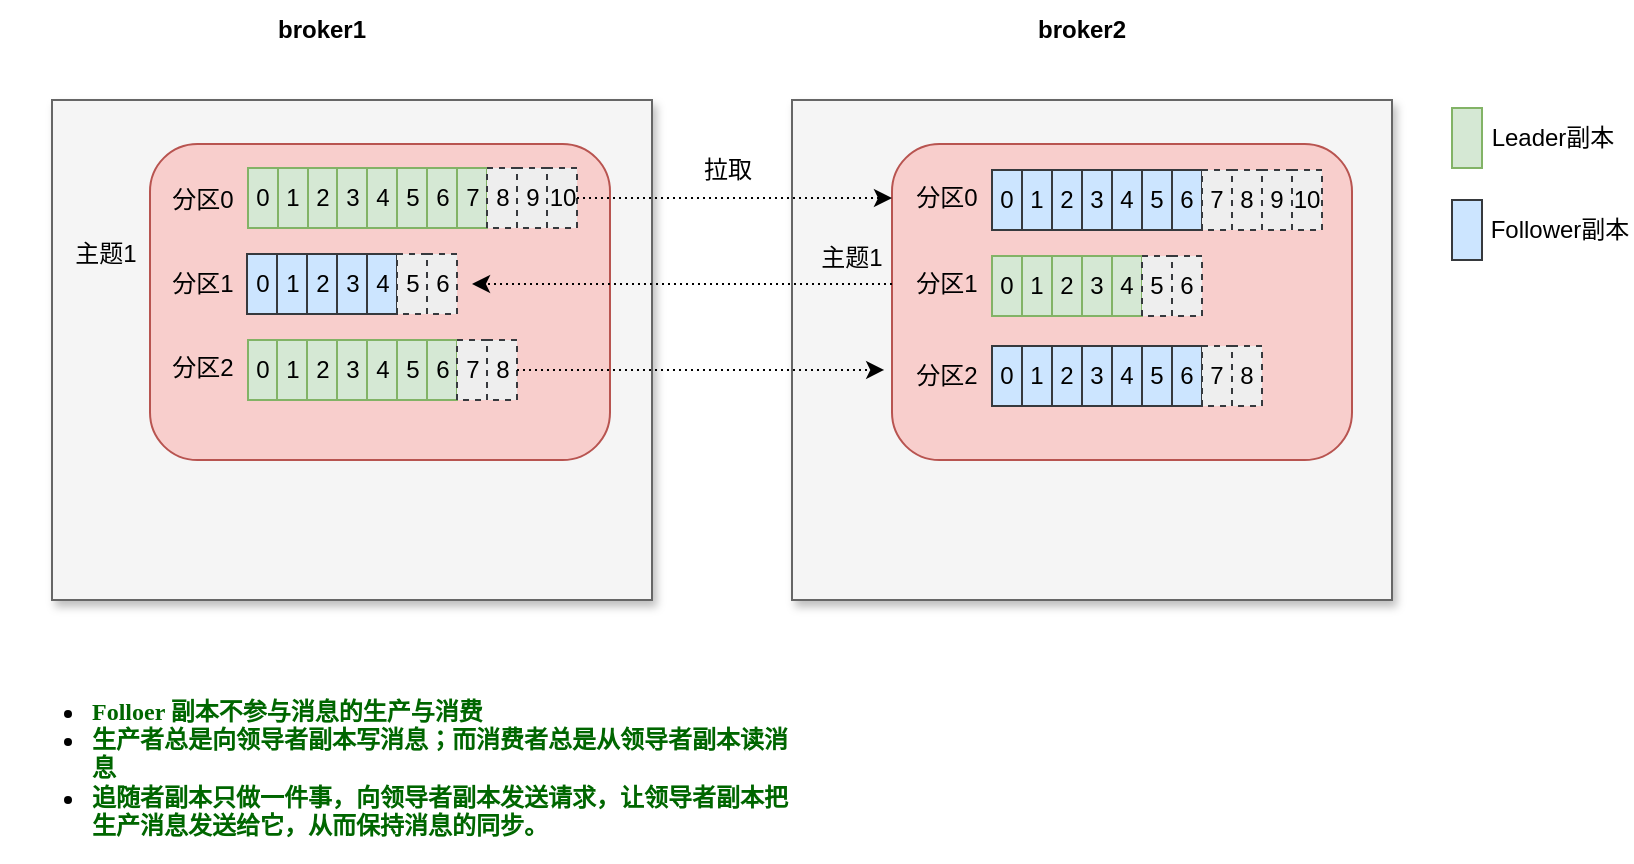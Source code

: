 <mxfile version="16.1.2" type="device"><diagram id="zLa2Nlnh-rKPWz6sShoF" name="第 1 页"><mxGraphModel dx="889" dy="680" grid="1" gridSize="10" guides="1" tooltips="1" connect="1" arrows="1" fold="1" page="1" pageScale="1" pageWidth="1169" pageHeight="1654" math="0" shadow="0"><root><mxCell id="0"/><mxCell id="1" parent="0"/><mxCell id="Eoe_EBqKOt_GsTt1qo3s-5" value="" style="rounded=0;whiteSpace=wrap;html=1;fillColor=#f5f5f5;strokeColor=#666666;shadow=1;sketch=0;glass=0;fontColor=#333333;" vertex="1" parent="1"><mxGeometry x="130" y="140" width="300" height="250" as="geometry"/></mxCell><mxCell id="Eoe_EBqKOt_GsTt1qo3s-1" value="" style="rounded=1;whiteSpace=wrap;html=1;fillColor=#f8cecc;strokeColor=#b85450;" vertex="1" parent="1"><mxGeometry x="179" y="162" width="230" height="158" as="geometry"/></mxCell><mxCell id="Eoe_EBqKOt_GsTt1qo3s-3" value="broker1" style="text;html=1;strokeColor=none;fillColor=none;align=center;verticalAlign=middle;whiteSpace=wrap;rounded=0;fontStyle=1" vertex="1" parent="1"><mxGeometry x="235" y="90" width="60" height="30" as="geometry"/></mxCell><mxCell id="Eoe_EBqKOt_GsTt1qo3s-4" value="broker2" style="text;html=1;strokeColor=none;fillColor=none;align=center;verticalAlign=middle;whiteSpace=wrap;rounded=0;fontStyle=1" vertex="1" parent="1"><mxGeometry x="615" y="90" width="60" height="30" as="geometry"/></mxCell><mxCell id="Eoe_EBqKOt_GsTt1qo3s-7" value="主题1" style="text;html=1;strokeColor=none;fillColor=none;align=center;verticalAlign=middle;whiteSpace=wrap;rounded=0;" vertex="1" parent="1"><mxGeometry x="127" y="202" width="60" height="30" as="geometry"/></mxCell><mxCell id="Eoe_EBqKOt_GsTt1qo3s-9" value="0" style="rounded=0;whiteSpace=wrap;html=1;shadow=0;glass=0;sketch=0;fillColor=#d5e8d4;strokeColor=#82b366;gradientColor=none;" vertex="1" parent="1"><mxGeometry x="228" y="174" width="15" height="30" as="geometry"/></mxCell><mxCell id="Eoe_EBqKOt_GsTt1qo3s-20" value="1" style="rounded=0;whiteSpace=wrap;html=1;shadow=0;glass=0;sketch=0;fillColor=#d5e8d4;strokeColor=#82b366;gradientColor=none;" vertex="1" parent="1"><mxGeometry x="243" y="174" width="15" height="30" as="geometry"/></mxCell><mxCell id="Eoe_EBqKOt_GsTt1qo3s-21" value="2" style="rounded=0;whiteSpace=wrap;html=1;shadow=0;glass=0;sketch=0;fillColor=#d5e8d4;strokeColor=#82b366;gradientColor=none;" vertex="1" parent="1"><mxGeometry x="258" y="174" width="15" height="30" as="geometry"/></mxCell><mxCell id="Eoe_EBqKOt_GsTt1qo3s-22" value="3" style="rounded=0;whiteSpace=wrap;html=1;shadow=0;glass=0;sketch=0;fillColor=#d5e8d4;strokeColor=#82b366;gradientColor=none;" vertex="1" parent="1"><mxGeometry x="272.5" y="174" width="15" height="30" as="geometry"/></mxCell><mxCell id="Eoe_EBqKOt_GsTt1qo3s-23" value="4" style="rounded=0;whiteSpace=wrap;html=1;shadow=0;glass=0;sketch=0;fillColor=#d5e8d4;strokeColor=#82b366;gradientColor=none;" vertex="1" parent="1"><mxGeometry x="287.5" y="174" width="15" height="30" as="geometry"/></mxCell><mxCell id="Eoe_EBqKOt_GsTt1qo3s-24" value="5" style="rounded=0;whiteSpace=wrap;html=1;shadow=0;glass=0;sketch=0;fillColor=#d5e8d4;strokeColor=#82b366;gradientColor=none;" vertex="1" parent="1"><mxGeometry x="302.5" y="174" width="15" height="30" as="geometry"/></mxCell><mxCell id="Eoe_EBqKOt_GsTt1qo3s-25" value="6" style="rounded=0;whiteSpace=wrap;html=1;shadow=0;glass=0;sketch=0;fillColor=#d5e8d4;strokeColor=#82b366;gradientColor=none;" vertex="1" parent="1"><mxGeometry x="317.5" y="174" width="15" height="30" as="geometry"/></mxCell><mxCell id="Eoe_EBqKOt_GsTt1qo3s-26" value="7" style="rounded=0;whiteSpace=wrap;html=1;shadow=0;glass=0;sketch=0;fillColor=#d5e8d4;strokeColor=#82b366;gradientColor=none;" vertex="1" parent="1"><mxGeometry x="332.5" y="174" width="15" height="30" as="geometry"/></mxCell><mxCell id="Eoe_EBqKOt_GsTt1qo3s-27" value="8" style="rounded=0;whiteSpace=wrap;html=1;shadow=0;glass=0;sketch=0;dashed=1;fillColor=#eeeeee;strokeColor=#36393d;" vertex="1" parent="1"><mxGeometry x="347.5" y="174" width="15" height="30" as="geometry"/></mxCell><mxCell id="Eoe_EBqKOt_GsTt1qo3s-28" value="9" style="rounded=0;whiteSpace=wrap;html=1;shadow=0;glass=0;sketch=0;dashed=1;fillColor=#eeeeee;strokeColor=#36393d;" vertex="1" parent="1"><mxGeometry x="362.5" y="174" width="15" height="30" as="geometry"/></mxCell><mxCell id="Eoe_EBqKOt_GsTt1qo3s-29" value="10" style="rounded=0;whiteSpace=wrap;html=1;shadow=0;glass=0;sketch=0;dashed=1;fillColor=#eeeeee;strokeColor=#36393d;" vertex="1" parent="1"><mxGeometry x="377.5" y="174" width="15" height="30" as="geometry"/></mxCell><mxCell id="Eoe_EBqKOt_GsTt1qo3s-30" value="分区0" style="text;html=1;strokeColor=none;fillColor=none;align=center;verticalAlign=middle;whiteSpace=wrap;rounded=0;" vertex="1" parent="1"><mxGeometry x="182.5" y="178" width="45" height="24" as="geometry"/></mxCell><mxCell id="Eoe_EBqKOt_GsTt1qo3s-32" value="分区1" style="text;html=1;strokeColor=none;fillColor=none;align=center;verticalAlign=middle;whiteSpace=wrap;rounded=0;" vertex="1" parent="1"><mxGeometry x="182.5" y="220" width="45" height="24" as="geometry"/></mxCell><mxCell id="Eoe_EBqKOt_GsTt1qo3s-33" value="0" style="rounded=0;whiteSpace=wrap;html=1;shadow=0;glass=0;sketch=0;fillColor=#cce5ff;strokeColor=#36393d;" vertex="1" parent="1"><mxGeometry x="227.5" y="217" width="15" height="30" as="geometry"/></mxCell><mxCell id="Eoe_EBqKOt_GsTt1qo3s-34" value="1" style="rounded=0;whiteSpace=wrap;html=1;shadow=0;glass=0;sketch=0;fillColor=#cce5ff;strokeColor=#36393d;" vertex="1" parent="1"><mxGeometry x="242.5" y="217" width="15" height="30" as="geometry"/></mxCell><mxCell id="Eoe_EBqKOt_GsTt1qo3s-35" value="2" style="rounded=0;whiteSpace=wrap;html=1;shadow=0;glass=0;sketch=0;fillColor=#cce5ff;strokeColor=#36393d;" vertex="1" parent="1"><mxGeometry x="257.5" y="217" width="15" height="30" as="geometry"/></mxCell><mxCell id="Eoe_EBqKOt_GsTt1qo3s-36" value="3" style="rounded=0;whiteSpace=wrap;html=1;shadow=0;glass=0;sketch=0;fillColor=#cce5ff;strokeColor=#36393d;" vertex="1" parent="1"><mxGeometry x="272.5" y="217" width="15" height="30" as="geometry"/></mxCell><mxCell id="Eoe_EBqKOt_GsTt1qo3s-37" value="4" style="rounded=0;whiteSpace=wrap;html=1;shadow=0;glass=0;sketch=0;fillColor=#cce5ff;strokeColor=#36393d;" vertex="1" parent="1"><mxGeometry x="287.5" y="217" width="15" height="30" as="geometry"/></mxCell><mxCell id="Eoe_EBqKOt_GsTt1qo3s-38" value="5" style="rounded=0;whiteSpace=wrap;html=1;shadow=0;glass=0;sketch=0;dashed=1;fillColor=#eeeeee;strokeColor=#36393d;" vertex="1" parent="1"><mxGeometry x="302.5" y="217" width="15" height="30" as="geometry"/></mxCell><mxCell id="Eoe_EBqKOt_GsTt1qo3s-39" value="6" style="rounded=0;whiteSpace=wrap;html=1;shadow=0;glass=0;sketch=0;dashed=1;fillColor=#eeeeee;strokeColor=#36393d;" vertex="1" parent="1"><mxGeometry x="317.5" y="217" width="15" height="30" as="geometry"/></mxCell><mxCell id="Eoe_EBqKOt_GsTt1qo3s-43" value="分区2" style="text;html=1;strokeColor=none;fillColor=none;align=center;verticalAlign=middle;whiteSpace=wrap;rounded=0;" vertex="1" parent="1"><mxGeometry x="182.5" y="262" width="45" height="24" as="geometry"/></mxCell><mxCell id="Eoe_EBqKOt_GsTt1qo3s-44" value="0" style="rounded=0;whiteSpace=wrap;html=1;shadow=0;glass=0;sketch=0;fillColor=#d5e8d4;strokeColor=#82b366;gradientColor=none;" vertex="1" parent="1"><mxGeometry x="228" y="260" width="15" height="30" as="geometry"/></mxCell><mxCell id="Eoe_EBqKOt_GsTt1qo3s-45" value="1" style="rounded=0;whiteSpace=wrap;html=1;shadow=0;glass=0;sketch=0;fillColor=#d5e8d4;strokeColor=#82b366;gradientColor=none;" vertex="1" parent="1"><mxGeometry x="242.5" y="260" width="15" height="30" as="geometry"/></mxCell><mxCell id="Eoe_EBqKOt_GsTt1qo3s-46" value="2" style="rounded=0;whiteSpace=wrap;html=1;shadow=0;glass=0;sketch=0;fillColor=#d5e8d4;strokeColor=#82b366;gradientColor=none;" vertex="1" parent="1"><mxGeometry x="257.5" y="260" width="15" height="30" as="geometry"/></mxCell><mxCell id="Eoe_EBqKOt_GsTt1qo3s-47" value="3" style="rounded=0;whiteSpace=wrap;html=1;shadow=0;glass=0;sketch=0;fillColor=#d5e8d4;strokeColor=#82b366;gradientColor=none;" vertex="1" parent="1"><mxGeometry x="272.5" y="260" width="15" height="30" as="geometry"/></mxCell><mxCell id="Eoe_EBqKOt_GsTt1qo3s-48" value="4" style="rounded=0;whiteSpace=wrap;html=1;shadow=0;glass=0;sketch=0;fillColor=#d5e8d4;strokeColor=#82b366;gradientColor=none;" vertex="1" parent="1"><mxGeometry x="287.5" y="260" width="15" height="30" as="geometry"/></mxCell><mxCell id="Eoe_EBqKOt_GsTt1qo3s-49" value="5" style="rounded=0;whiteSpace=wrap;html=1;shadow=0;glass=0;sketch=0;fillColor=#d5e8d4;strokeColor=#82b366;gradientColor=none;" vertex="1" parent="1"><mxGeometry x="302.5" y="260" width="15" height="30" as="geometry"/></mxCell><mxCell id="Eoe_EBqKOt_GsTt1qo3s-50" value="6" style="rounded=0;whiteSpace=wrap;html=1;shadow=0;glass=0;sketch=0;fillColor=#d5e8d4;strokeColor=#82b366;gradientColor=none;" vertex="1" parent="1"><mxGeometry x="317.5" y="260" width="15" height="30" as="geometry"/></mxCell><mxCell id="Eoe_EBqKOt_GsTt1qo3s-51" value="7" style="rounded=0;whiteSpace=wrap;html=1;shadow=0;glass=0;sketch=0;dashed=1;fillColor=#eeeeee;strokeColor=#36393d;" vertex="1" parent="1"><mxGeometry x="332.5" y="260" width="15" height="30" as="geometry"/></mxCell><mxCell id="Eoe_EBqKOt_GsTt1qo3s-52" value="8" style="rounded=0;whiteSpace=wrap;html=1;shadow=0;glass=0;sketch=0;dashed=1;fillColor=#eeeeee;strokeColor=#36393d;" vertex="1" parent="1"><mxGeometry x="347.5" y="260" width="15" height="30" as="geometry"/></mxCell><mxCell id="Eoe_EBqKOt_GsTt1qo3s-53" value="" style="rounded=0;whiteSpace=wrap;html=1;fillColor=#f5f5f5;strokeColor=#666666;shadow=1;sketch=0;glass=0;fontColor=#333333;" vertex="1" parent="1"><mxGeometry x="500" y="140" width="300" height="250" as="geometry"/></mxCell><mxCell id="Eoe_EBqKOt_GsTt1qo3s-54" value="" style="rounded=1;whiteSpace=wrap;html=1;fillColor=#f8cecc;strokeColor=#b85450;" vertex="1" parent="1"><mxGeometry x="550" y="162" width="230" height="158" as="geometry"/></mxCell><mxCell id="Eoe_EBqKOt_GsTt1qo3s-55" value="主题1" style="text;html=1;strokeColor=none;fillColor=none;align=center;verticalAlign=middle;whiteSpace=wrap;rounded=0;" vertex="1" parent="1"><mxGeometry x="500" y="204" width="60" height="30" as="geometry"/></mxCell><mxCell id="Eoe_EBqKOt_GsTt1qo3s-57" value="" style="rounded=0;whiteSpace=wrap;html=1;shadow=0;glass=0;sketch=0;fillColor=#d5e8d4;strokeColor=#82b366;gradientColor=none;" vertex="1" parent="1"><mxGeometry x="830" y="144" width="15" height="30" as="geometry"/></mxCell><mxCell id="Eoe_EBqKOt_GsTt1qo3s-58" value="Leader副本" style="text;html=1;strokeColor=none;fillColor=none;align=center;verticalAlign=middle;whiteSpace=wrap;rounded=0;" vertex="1" parent="1"><mxGeometry x="848" y="144" width="65" height="30" as="geometry"/></mxCell><mxCell id="Eoe_EBqKOt_GsTt1qo3s-59" value="" style="rounded=0;whiteSpace=wrap;html=1;shadow=0;glass=0;sketch=0;fillColor=#cce5ff;strokeColor=#36393d;" vertex="1" parent="1"><mxGeometry x="830" y="190" width="15" height="30" as="geometry"/></mxCell><mxCell id="Eoe_EBqKOt_GsTt1qo3s-62" value="Follower副本" style="text;html=1;strokeColor=none;fillColor=none;align=center;verticalAlign=middle;whiteSpace=wrap;rounded=0;" vertex="1" parent="1"><mxGeometry x="848" y="190" width="72" height="30" as="geometry"/></mxCell><mxCell id="Eoe_EBqKOt_GsTt1qo3s-63" value="0" style="rounded=0;whiteSpace=wrap;html=1;shadow=0;glass=0;sketch=0;fillColor=#cce5ff;strokeColor=#36393d;" vertex="1" parent="1"><mxGeometry x="600" y="175" width="15" height="30" as="geometry"/></mxCell><mxCell id="Eoe_EBqKOt_GsTt1qo3s-64" value="1" style="rounded=0;whiteSpace=wrap;html=1;shadow=0;glass=0;sketch=0;fillColor=#cce5ff;strokeColor=#36393d;" vertex="1" parent="1"><mxGeometry x="615" y="175" width="15" height="30" as="geometry"/></mxCell><mxCell id="Eoe_EBqKOt_GsTt1qo3s-65" value="2" style="rounded=0;whiteSpace=wrap;html=1;shadow=0;glass=0;sketch=0;fillColor=#cce5ff;strokeColor=#36393d;" vertex="1" parent="1"><mxGeometry x="630" y="175" width="15" height="30" as="geometry"/></mxCell><mxCell id="Eoe_EBqKOt_GsTt1qo3s-66" value="3" style="rounded=0;whiteSpace=wrap;html=1;shadow=0;glass=0;sketch=0;fillColor=#cce5ff;strokeColor=#36393d;" vertex="1" parent="1"><mxGeometry x="645" y="175" width="15" height="30" as="geometry"/></mxCell><mxCell id="Eoe_EBqKOt_GsTt1qo3s-67" value="4" style="rounded=0;whiteSpace=wrap;html=1;shadow=0;glass=0;sketch=0;fillColor=#cce5ff;strokeColor=#36393d;" vertex="1" parent="1"><mxGeometry x="660" y="175" width="15" height="30" as="geometry"/></mxCell><mxCell id="Eoe_EBqKOt_GsTt1qo3s-68" value="5" style="rounded=0;whiteSpace=wrap;html=1;shadow=0;glass=0;sketch=0;fillColor=#cce5ff;strokeColor=#36393d;" vertex="1" parent="1"><mxGeometry x="675" y="175" width="15" height="30" as="geometry"/></mxCell><mxCell id="Eoe_EBqKOt_GsTt1qo3s-69" value="6" style="rounded=0;whiteSpace=wrap;html=1;shadow=0;glass=0;sketch=0;fillColor=#cce5ff;strokeColor=#36393d;" vertex="1" parent="1"><mxGeometry x="690" y="175" width="15" height="30" as="geometry"/></mxCell><mxCell id="Eoe_EBqKOt_GsTt1qo3s-70" value="7" style="rounded=0;whiteSpace=wrap;html=1;shadow=0;glass=0;sketch=0;fillColor=#eeeeee;strokeColor=#36393d;dashed=1;" vertex="1" parent="1"><mxGeometry x="705" y="175" width="15" height="30" as="geometry"/></mxCell><mxCell id="Eoe_EBqKOt_GsTt1qo3s-71" value="8" style="rounded=0;whiteSpace=wrap;html=1;shadow=0;glass=0;sketch=0;fillColor=#eeeeee;strokeColor=#36393d;dashed=1;" vertex="1" parent="1"><mxGeometry x="720" y="175" width="15" height="30" as="geometry"/></mxCell><mxCell id="Eoe_EBqKOt_GsTt1qo3s-72" value="9" style="rounded=0;whiteSpace=wrap;html=1;shadow=0;glass=0;sketch=0;fillColor=#eeeeee;strokeColor=#36393d;dashed=1;" vertex="1" parent="1"><mxGeometry x="735" y="175" width="15" height="30" as="geometry"/></mxCell><mxCell id="Eoe_EBqKOt_GsTt1qo3s-73" value="10" style="rounded=0;whiteSpace=wrap;html=1;shadow=0;glass=0;sketch=0;fillColor=#eeeeee;strokeColor=#36393d;dashed=1;" vertex="1" parent="1"><mxGeometry x="750" y="175" width="15" height="30" as="geometry"/></mxCell><mxCell id="Eoe_EBqKOt_GsTt1qo3s-74" value="0" style="rounded=0;whiteSpace=wrap;html=1;shadow=0;glass=0;sketch=0;fillColor=#d5e8d4;strokeColor=#82b366;gradientColor=none;" vertex="1" parent="1"><mxGeometry x="600" y="218" width="15" height="30" as="geometry"/></mxCell><mxCell id="Eoe_EBqKOt_GsTt1qo3s-75" value="1" style="rounded=0;whiteSpace=wrap;html=1;shadow=0;glass=0;sketch=0;fillColor=#d5e8d4;strokeColor=#82b366;gradientColor=none;" vertex="1" parent="1"><mxGeometry x="615" y="218" width="15" height="30" as="geometry"/></mxCell><mxCell id="Eoe_EBqKOt_GsTt1qo3s-76" value="分区0" style="text;html=1;strokeColor=none;fillColor=none;align=center;verticalAlign=middle;whiteSpace=wrap;rounded=0;" vertex="1" parent="1"><mxGeometry x="555" y="177" width="45" height="24" as="geometry"/></mxCell><mxCell id="Eoe_EBqKOt_GsTt1qo3s-77" value="2" style="rounded=0;whiteSpace=wrap;html=1;shadow=0;glass=0;sketch=0;fillColor=#d5e8d4;strokeColor=#82b366;gradientColor=none;" vertex="1" parent="1"><mxGeometry x="630" y="218" width="15" height="30" as="geometry"/></mxCell><mxCell id="Eoe_EBqKOt_GsTt1qo3s-78" value="3" style="rounded=0;whiteSpace=wrap;html=1;shadow=0;glass=0;sketch=0;fillColor=#d5e8d4;strokeColor=#82b366;gradientColor=none;" vertex="1" parent="1"><mxGeometry x="645" y="218" width="15" height="30" as="geometry"/></mxCell><mxCell id="Eoe_EBqKOt_GsTt1qo3s-79" value="4" style="rounded=0;whiteSpace=wrap;html=1;shadow=0;glass=0;sketch=0;fillColor=#d5e8d4;strokeColor=#82b366;gradientColor=none;" vertex="1" parent="1"><mxGeometry x="660" y="218" width="15" height="30" as="geometry"/></mxCell><mxCell id="Eoe_EBqKOt_GsTt1qo3s-80" value="5" style="rounded=0;whiteSpace=wrap;html=1;shadow=0;glass=0;sketch=0;fillColor=#eeeeee;strokeColor=#36393d;dashed=1;" vertex="1" parent="1"><mxGeometry x="675" y="218" width="15" height="30" as="geometry"/></mxCell><mxCell id="Eoe_EBqKOt_GsTt1qo3s-81" value="6" style="rounded=0;whiteSpace=wrap;html=1;shadow=0;glass=0;sketch=0;fillColor=#eeeeee;strokeColor=#36393d;dashed=1;" vertex="1" parent="1"><mxGeometry x="690" y="218" width="15" height="30" as="geometry"/></mxCell><mxCell id="Eoe_EBqKOt_GsTt1qo3s-82" value="分区1" style="text;html=1;strokeColor=none;fillColor=none;align=center;verticalAlign=middle;whiteSpace=wrap;rounded=0;" vertex="1" parent="1"><mxGeometry x="555" y="220" width="45" height="24" as="geometry"/></mxCell><mxCell id="Eoe_EBqKOt_GsTt1qo3s-83" value="分区2" style="text;html=1;strokeColor=none;fillColor=none;align=center;verticalAlign=middle;whiteSpace=wrap;rounded=0;" vertex="1" parent="1"><mxGeometry x="555" y="266" width="45" height="24" as="geometry"/></mxCell><mxCell id="Eoe_EBqKOt_GsTt1qo3s-84" value="0" style="rounded=0;whiteSpace=wrap;html=1;shadow=0;glass=0;sketch=0;fillColor=#cce5ff;strokeColor=#36393d;" vertex="1" parent="1"><mxGeometry x="600" y="263" width="15" height="30" as="geometry"/></mxCell><mxCell id="Eoe_EBqKOt_GsTt1qo3s-85" value="1" style="rounded=0;whiteSpace=wrap;html=1;shadow=0;glass=0;sketch=0;fillColor=#cce5ff;strokeColor=#36393d;" vertex="1" parent="1"><mxGeometry x="615" y="263" width="15" height="30" as="geometry"/></mxCell><mxCell id="Eoe_EBqKOt_GsTt1qo3s-86" value="2" style="rounded=0;whiteSpace=wrap;html=1;shadow=0;glass=0;sketch=0;fillColor=#cce5ff;strokeColor=#36393d;" vertex="1" parent="1"><mxGeometry x="630" y="263" width="15" height="30" as="geometry"/></mxCell><mxCell id="Eoe_EBqKOt_GsTt1qo3s-87" value="3" style="rounded=0;whiteSpace=wrap;html=1;shadow=0;glass=0;sketch=0;fillColor=#cce5ff;strokeColor=#36393d;" vertex="1" parent="1"><mxGeometry x="645" y="263" width="15" height="30" as="geometry"/></mxCell><mxCell id="Eoe_EBqKOt_GsTt1qo3s-88" value="4" style="rounded=0;whiteSpace=wrap;html=1;shadow=0;glass=0;sketch=0;fillColor=#cce5ff;strokeColor=#36393d;" vertex="1" parent="1"><mxGeometry x="660" y="263" width="15" height="30" as="geometry"/></mxCell><mxCell id="Eoe_EBqKOt_GsTt1qo3s-89" value="5" style="rounded=0;whiteSpace=wrap;html=1;shadow=0;glass=0;sketch=0;fillColor=#cce5ff;strokeColor=#36393d;" vertex="1" parent="1"><mxGeometry x="675" y="263" width="15" height="30" as="geometry"/></mxCell><mxCell id="Eoe_EBqKOt_GsTt1qo3s-90" value="6" style="rounded=0;whiteSpace=wrap;html=1;shadow=0;glass=0;sketch=0;fillColor=#cce5ff;strokeColor=#36393d;" vertex="1" parent="1"><mxGeometry x="690" y="263" width="15" height="30" as="geometry"/></mxCell><mxCell id="Eoe_EBqKOt_GsTt1qo3s-91" value="7" style="rounded=0;whiteSpace=wrap;html=1;shadow=0;glass=0;sketch=0;fillColor=#eeeeee;strokeColor=#36393d;dashed=1;" vertex="1" parent="1"><mxGeometry x="705" y="263" width="15" height="30" as="geometry"/></mxCell><mxCell id="Eoe_EBqKOt_GsTt1qo3s-92" value="8" style="rounded=0;whiteSpace=wrap;html=1;shadow=0;glass=0;sketch=0;fillColor=#eeeeee;strokeColor=#36393d;dashed=1;" vertex="1" parent="1"><mxGeometry x="720" y="263" width="15" height="30" as="geometry"/></mxCell><mxCell id="Eoe_EBqKOt_GsTt1qo3s-93" value="" style="endArrow=classic;html=1;rounded=1;exitX=1;exitY=0.5;exitDx=0;exitDy=0;dashed=1;strokeWidth=1;dashPattern=1 2;" edge="1" parent="1" source="Eoe_EBqKOt_GsTt1qo3s-29"><mxGeometry width="50" height="50" relative="1" as="geometry"><mxPoint x="520" y="390" as="sourcePoint"/><mxPoint x="550" y="189" as="targetPoint"/></mxGeometry></mxCell><mxCell id="Eoe_EBqKOt_GsTt1qo3s-94" value="拉取" style="text;html=1;strokeColor=none;fillColor=none;align=center;verticalAlign=middle;whiteSpace=wrap;rounded=0;fontFamily=Verdana;" vertex="1" parent="1"><mxGeometry x="438" y="160" width="60" height="30" as="geometry"/></mxCell><mxCell id="Eoe_EBqKOt_GsTt1qo3s-95" value="" style="endArrow=classic;html=1;rounded=1;dashed=1;strokeWidth=1;dashPattern=1 2;" edge="1" parent="1"><mxGeometry width="50" height="50" relative="1" as="geometry"><mxPoint x="550" y="232" as="sourcePoint"/><mxPoint x="340" y="232" as="targetPoint"/></mxGeometry></mxCell><mxCell id="Eoe_EBqKOt_GsTt1qo3s-96" value="" style="endArrow=classic;html=1;rounded=1;exitX=1;exitY=0.5;exitDx=0;exitDy=0;dashed=1;strokeWidth=1;dashPattern=1 2;entryX=-0.017;entryY=0.715;entryDx=0;entryDy=0;entryPerimeter=0;" edge="1" parent="1" target="Eoe_EBqKOt_GsTt1qo3s-54"><mxGeometry width="50" height="50" relative="1" as="geometry"><mxPoint x="362.5" y="275" as="sourcePoint"/><mxPoint x="550" y="280" as="targetPoint"/></mxGeometry></mxCell><mxCell id="Eoe_EBqKOt_GsTt1qo3s-97" value="&lt;ul&gt;&lt;li&gt;&lt;b&gt;&lt;font color=&quot;#006600&quot;&gt;Folloer 副本不参与消息的生产与消费&lt;/font&gt;&lt;/b&gt;&lt;/li&gt;&lt;li&gt;&lt;b&gt;&lt;span style=&quot;background-color: rgb(255 , 255 , 255)&quot;&gt;&lt;font style=&quot;font-size: 12px&quot; color=&quot;#006600&quot;&gt;生产者总是向领导者副本写消息；而消费者总是从领导者副本读消息&lt;/font&gt;&lt;/span&gt;&lt;br&gt;&lt;/b&gt;&lt;/li&gt;&lt;li&gt;&lt;b&gt;&lt;font color=&quot;#006600&quot;&gt;追随者副本只做一件事，向领导者副本发送请求，让领导者副本把生产消息发送给它，从而保持消息的同步。&lt;/font&gt;&lt;/b&gt;&lt;/li&gt;&lt;/ul&gt;" style="text;strokeColor=none;fillColor=none;html=1;whiteSpace=wrap;verticalAlign=middle;overflow=hidden;rounded=0;shadow=1;glass=0;dashed=1;sketch=0;fontFamily=Verdana;" vertex="1" parent="1"><mxGeometry x="108" y="424" width="395" height="90" as="geometry"/></mxCell></root></mxGraphModel></diagram></mxfile>